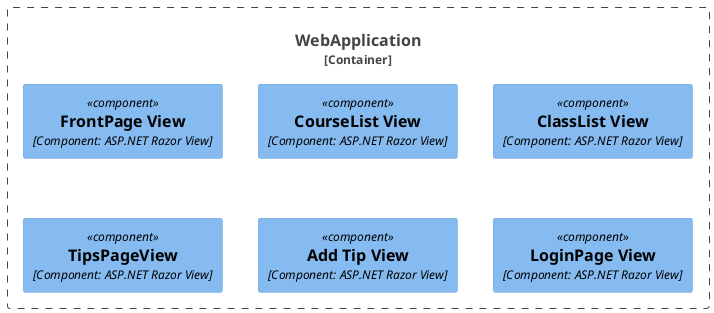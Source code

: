 @startuml
!include <C4/C4_Container>
!include <C4/C4_Component>

'Person(User, "Studerende")
'Person(Moderator, "Moderator")

Container_Boundary(webapp,"WebApplication",""){
    Component(View1, "FrontPage View", "Component: ASP.NET Razor View")
    Component(View2, "CourseList View", "Component: ASP.NET Razor View")
    Component(View3, "ClassList View", "Component: ASP.NET Razor View")
    Component(View4, "TipsPageView", "Component: ASP.NET Razor View")
    Component(View5, "Add Tip View", "Component: ASP.NET Razor View")
    Component(View6, "LoginPage View", "Component: ASP.NET Razor View")
    
    
} 
'Container(Backend, "Backend","Container: MS SQL Server","Stores Tips and User information")

'Rel(User, webapp, "Access")
'Rel(Moderator, webapp, "Access")
'Rel(webapp, Backend,"Reads from and writes to")
@enduml